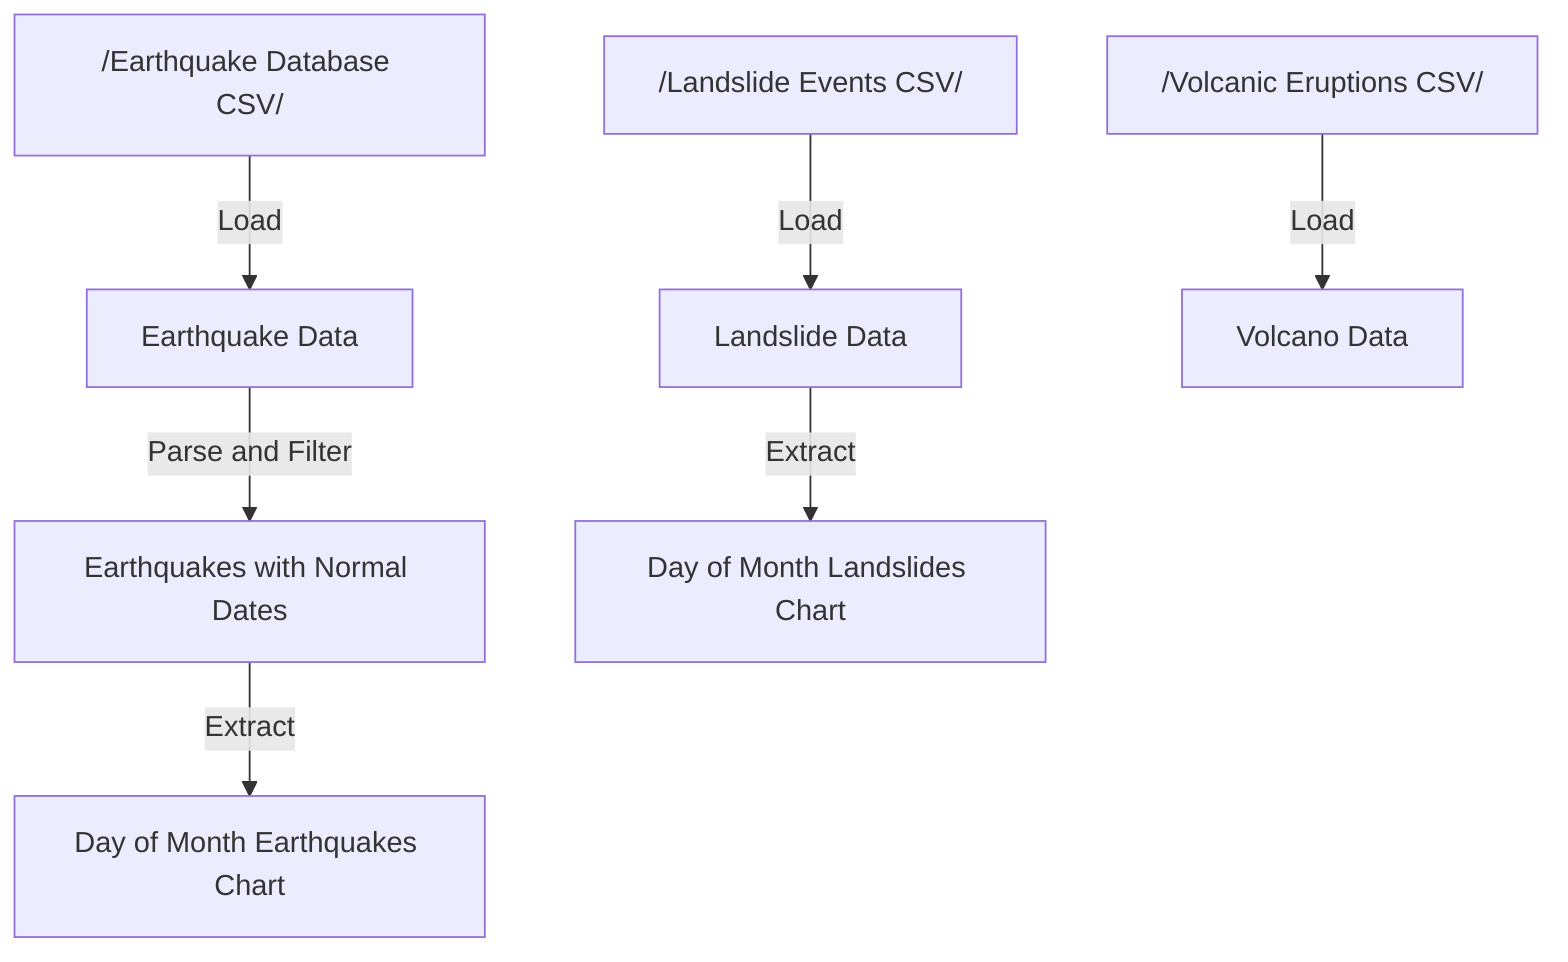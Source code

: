 flowchart TD
    %% Data Sources
    A1["/Earthquake Database CSV/"] -->|Load| B1[Earthquake Data]
    A2["/Landslide Events CSV/"] -->|Load| B2[Landslide Data]
    A3["/Volcanic Eruptions CSV/"] -->|Load| B3[Volcano Data]

    %% Earthquake Data Processing
    B1 -->|Parse and Filter| C1[Earthquakes with Normal Dates]
    C1 -->|Extract| D1[Day of Month Earthquakes Chart]

    %% Landslide Data Processing
    B2 -->|Extract| D2[Day of Month Landslides Chart]

    %% Comments
    %% Node A1 represents the earthquake database file.
    %% Node A2 represents the landslide events file.
    %% Node A3 represents the volcanic eruptions file.
    %% Node B1 represents the DataFrame containing raw earthquake data.
    %% Node B2 represents the DataFrame containing raw landslide data.
    %% Node B3 represents the DataFrame containing raw volcano data.
    %% Node C1 represents the DataFrame of earthquakes filtered by valid date.
    %% Node D1 represents the extracted day of the month for earthquake incidents used for plotting.
    %% Node D2 represents the extracted day of the month for landslide incidents used for plotting.